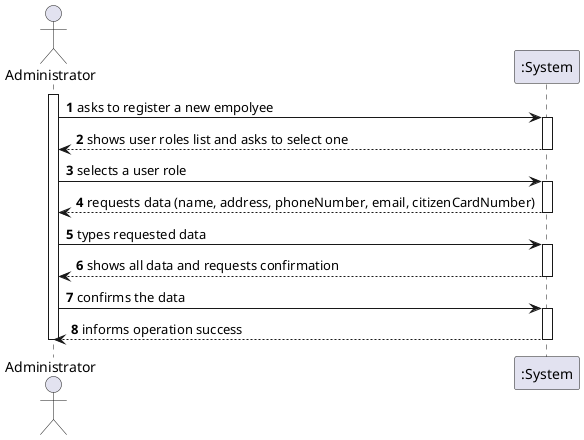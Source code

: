 @startuml US10_SSD
autonumber
actor "Administrator" as admin

activate admin
admin -> ":System" : asks to register a new empolyee
activate ":System"
":System" --> admin : shows user roles list and asks to select one
deactivate ":System"

admin -> ":System" : selects a user role
activate ":System"
":System" --> admin : requests data (name, address, phoneNumber, email, citizenCardNumber)
deactivate ":System"

admin -> ":System" : types requested data
activate ":System"
":System" --> admin : shows all data and requests confirmation
deactivate ":System"

admin -> ":System" : confirms the data
activate ":System"
":System" --> admin : informs operation success
deactivate ":System"

deactivate admin

@enduml